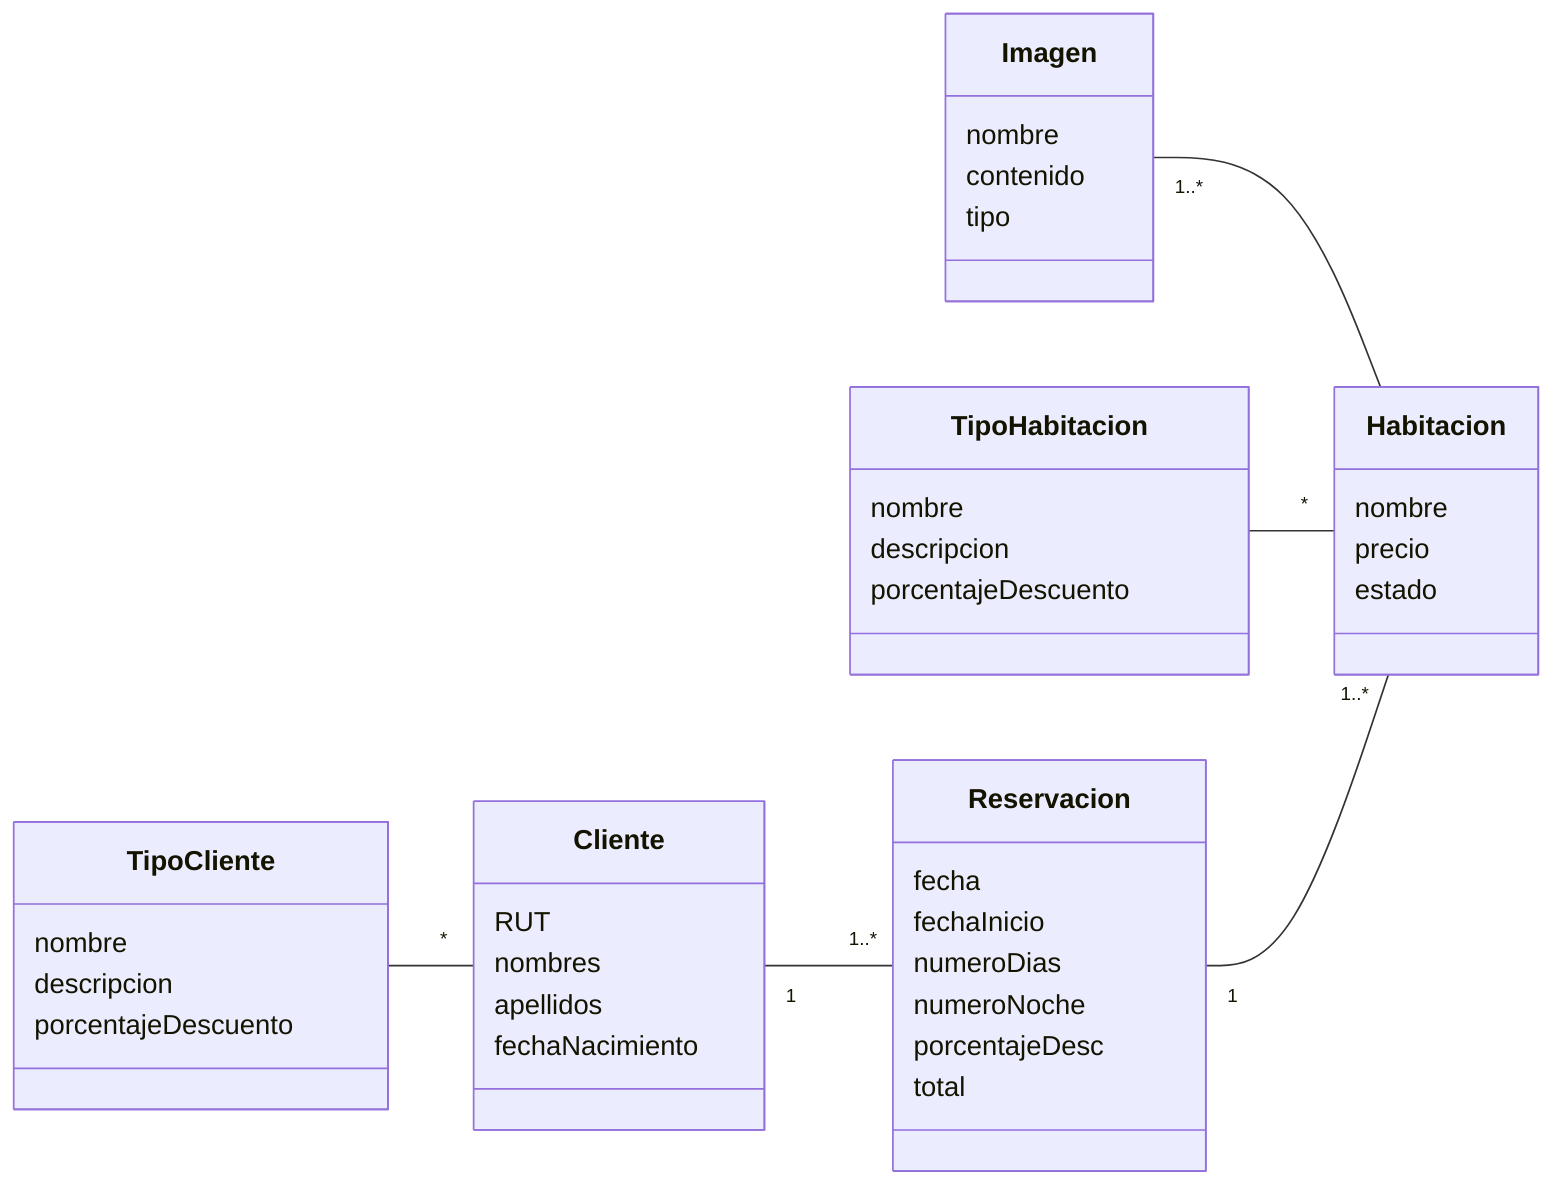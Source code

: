 classDiagram
                            direction RL
                            class Imagen {
                                nombre
                                contenido
                                tipo
                            }
                    
                            class Habitacion {
                                nombre
                                precio
                                estado
                            }
                            class TipoHabitacion{
                                nombre
                                descripcion
                                porcentajeDescuento
                            }
                            class Reservacion {
                                fecha
                                fechaInicio
                                numeroDias
                                numeroNoche
                                porcentajeDesc
                                total
                            }
                            class Cliente{
                                RUT
                                nombres
                                apellidos
                                fechaNacimiento
                            }
                            class TipoCliente{
                                nombre
                                descripcion
                                porcentajeDescuento
                            }
                            

                        Habitacion -- "1..*" Imagen
                        Habitacion "1..*" -- "1" Reservacion
                        Habitacion "*" -- TipoHabitacion
                        Reservacion "1..*" -- "1" Cliente
                        Cliente "*" -- TipoCliente